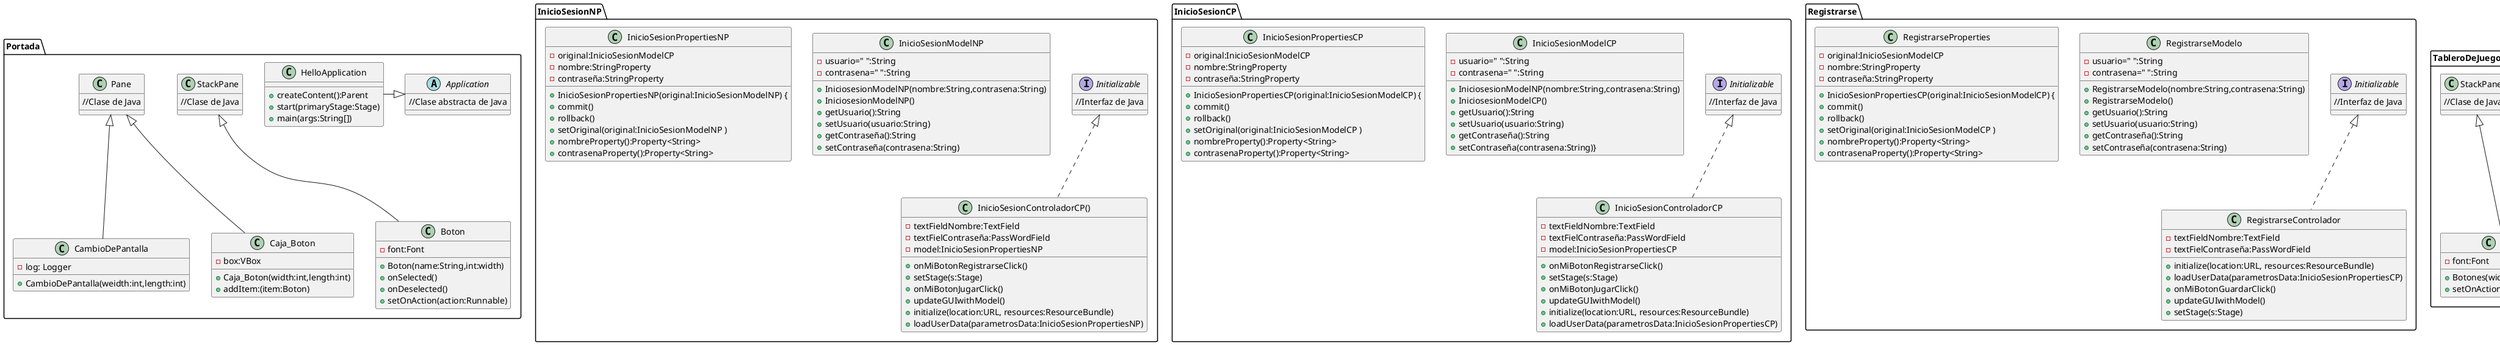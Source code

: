 @startuml
    folder Portada {
    class HelloApplication{
    +createContent():Parent
    +start(primaryStage:Stage)
    +main(args:String[])
    }
    HelloApplication-|> Application
    abstract class Application{
    //Clase abstracta de Java
    }
    class StackPane{
        //Clase de Java
        }
    class CambioDePantalla extends Pane{
    -log: Logger
    +CambioDePantalla(weidth:int,length:int)
    }
    class Pane{
    //Clase de Java
    }

    class Caja_Boton extends Pane{
        -box:VBox
        +Caja_Boton(width:int,length:int)
        +addItem:(item:Boton)
        }
    class Boton extends StackPane {
        -font:Font
            + Boton(name:String,int:width)
            +onSelected()
            +onDeselected()
            +setOnAction(action:Runnable)
        }
    }

    folder InicioSesionNP{
        interface Initializable{
        //Interfaz de Java
        }
        class InicioSesionControladorCP() implements Initializable{
        -textFieldNombre:TextField
        -textFielContraseña:PassWordField
        - model:InicioSesionPropertiesNP
        +onMiBotonRegistrarseClick()
        +setStage(s:Stage)
        +onMiBotonJugarClick()
        +updateGUIwithModel()
        +initialize(location:URL, resources:ResourceBundle)
        +loadUserData(parametrosData:InicioSesionPropertiesNP)
        }
        class InicioSesionModelNP{
        -usuario=" ":String
        -contrasena=" ":String
        +IniciosesionModelNP(nombre:String,contrasena:String)
        +IniciosesionModelNP()
        +getUsuario():String
        +setUsuario(usuario:String)
        +getContraseña():String
        +setContraseña(contrasena:String)
        }

        class InicioSesionPropertiesNP{
        -original:InicioSesionModelCP
        -nombre:StringProperty
        -contraseña:StringProperty

        +InicioSesionPropertiesNP(original:InicioSesionModelNP) {
        +commit()
        +rollback()
        +setOriginal(original:InicioSesionModelNP )
        +nombreProperty():Property<String>
        +contrasenaProperty():Property<String>
        }
        }
    folder InicioSesionCP{
    interface Initializable{
            //Interfaz de Java
            }
    class InicioSesionControladorCP implements Initializable{
    -textFieldNombre:TextField
    -textFielContraseña:PassWordField
    - model:InicioSesionPropertiesCP
    +onMiBotonRegistrarseClick()
    +setStage(s:Stage)
    +onMiBotonJugarClick()
    +updateGUIwithModel()
    +initialize(location:URL, resources:ResourceBundle)
    +loadUserData(parametrosData:InicioSesionPropertiesCP)
    }
    class InicioSesionModelCP{
    -usuario=" ":String
    -contrasena=" ":String
    +IniciosesionModelNP(nombre:String,contrasena:String)
    +IniciosesionModelCP()
    +getUsuario():String
    +setUsuario(usuario:String)
    +getContraseña():String
    +setContraseña(contrasena:String)}

    }
    class InicioSesionPropertiesCP{
    -original:InicioSesionModelCP
    -nombre:StringProperty
    -contraseña:StringProperty
    +InicioSesionPropertiesCP(original:InicioSesionModelCP) {
    +commit()
    +rollback()
    +setOriginal(original:InicioSesionModelCP )
    +nombreProperty():Property<String>
    +contrasenaProperty():Property<String>



    }
    }
    folder Registrarse{
    interface Initializable{
                //Interfaz de Java
                }
    class RegistrarseControlador implements Initializable{
    -textFieldNombre:TextField
    -textFielContraseña:PassWordField
    +initialize(location:URL, resources:ResourceBundle)
    +loadUserData(parametrosData:InicioSesionPropertiesCP)
    +onMiBotonGuardarClick()
    +updateGUIwithModel()
    +setStage(s:Stage)
    }
    class RegistrarseModelo{
    -usuario=" ":String
    -contrasena=" ":String
    +RegistrarseModelo(nombre:String,contrasena:String)
    +RegistrarseModelo()
    +getUsuario():String
    +setUsuario(usuario:String)
    +getContraseña():String
    +setContraseña(contrasena:String)
    }
    class RegistrarseProperties{
    -original:InicioSesionModelCP
    -nombre:StringProperty
    -contraseña:StringProperty
    +InicioSesionPropertiesCP(original:InicioSesionModelCP) {
    +commit()
    +rollback()
    +setOriginal(original:InicioSesionModelCP )
    +nombreProperty():Property<String>
    +contrasenaProperty():Property<String>
    }


    }
    folder TableroDeJuego{
    class Tablero{
    +setTablero(filas:int,columnas:int):Parent
    }
    class Pane{
    //Clase Java
    }
    class StackPane{
    //Clase de Java
    }
    class Botones extends StackPane{
    -font:Font
    +Botones(width:int)
    +setOnAction(action:Runnable)
    }
    class Box extends Pane{
    -box:VBox
    +Box(width:int,length:int,fondo: String}







}


@enduml





